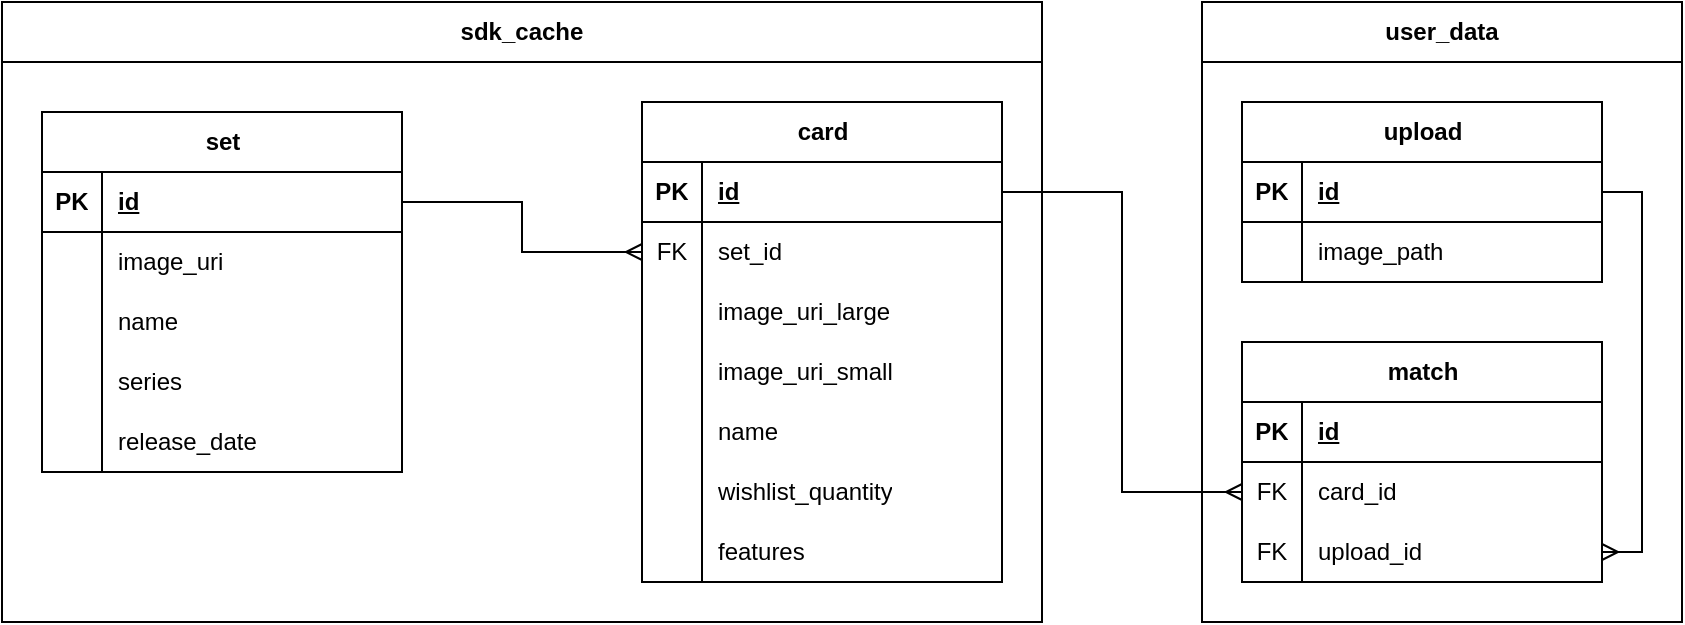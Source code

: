 <mxfile version="24.3.1" type="device">
  <diagram name="Page-1" id="eBZU8JBq4kYkRw0P2Wwx">
    <mxGraphModel dx="816" dy="944" grid="1" gridSize="10" guides="1" tooltips="1" connect="1" arrows="1" fold="1" page="1" pageScale="1" pageWidth="1000" pageHeight="1000" math="0" shadow="0">
      <root>
        <mxCell id="0" />
        <mxCell id="1" parent="0" />
        <mxCell id="MwT5oVEvZElmNRDpwNW1-164" value="" style="rounded=0;whiteSpace=wrap;html=1;fillColor=none;" vertex="1" parent="1">
          <mxGeometry x="640" y="190" width="240" height="280" as="geometry" />
        </mxCell>
        <mxCell id="MwT5oVEvZElmNRDpwNW1-79" value="" style="rounded=0;whiteSpace=wrap;html=1;fillColor=none;" vertex="1" parent="1">
          <mxGeometry x="40" y="190" width="520" height="280" as="geometry" />
        </mxCell>
        <mxCell id="MwT5oVEvZElmNRDpwNW1-6" value="card" style="shape=table;startSize=30;container=1;collapsible=1;childLayout=tableLayout;fixedRows=1;rowLines=0;fontStyle=1;align=center;resizeLast=1;html=1;" vertex="1" parent="1">
          <mxGeometry x="360" y="210" width="180" height="240" as="geometry">
            <mxRectangle x="40" y="200" width="60" height="30" as="alternateBounds" />
          </mxGeometry>
        </mxCell>
        <mxCell id="MwT5oVEvZElmNRDpwNW1-7" value="" style="shape=tableRow;horizontal=0;startSize=0;swimlaneHead=0;swimlaneBody=0;fillColor=none;collapsible=0;dropTarget=0;points=[[0,0.5],[1,0.5]];portConstraint=eastwest;top=0;left=0;right=0;bottom=1;" vertex="1" parent="MwT5oVEvZElmNRDpwNW1-6">
          <mxGeometry y="30" width="180" height="30" as="geometry" />
        </mxCell>
        <mxCell id="MwT5oVEvZElmNRDpwNW1-8" value="PK" style="shape=partialRectangle;connectable=0;fillColor=none;top=0;left=0;bottom=0;right=0;fontStyle=1;overflow=hidden;whiteSpace=wrap;html=1;" vertex="1" parent="MwT5oVEvZElmNRDpwNW1-7">
          <mxGeometry width="30" height="30" as="geometry">
            <mxRectangle width="30" height="30" as="alternateBounds" />
          </mxGeometry>
        </mxCell>
        <mxCell id="MwT5oVEvZElmNRDpwNW1-9" value="id" style="shape=partialRectangle;connectable=0;fillColor=none;top=0;left=0;bottom=0;right=0;align=left;spacingLeft=6;fontStyle=5;overflow=hidden;whiteSpace=wrap;html=1;" vertex="1" parent="MwT5oVEvZElmNRDpwNW1-7">
          <mxGeometry x="30" width="150" height="30" as="geometry">
            <mxRectangle width="150" height="30" as="alternateBounds" />
          </mxGeometry>
        </mxCell>
        <mxCell id="MwT5oVEvZElmNRDpwNW1-39" value="" style="shape=tableRow;horizontal=0;startSize=0;swimlaneHead=0;swimlaneBody=0;fillColor=none;collapsible=0;dropTarget=0;points=[[0,0.5],[1,0.5]];portConstraint=eastwest;top=0;left=0;right=0;bottom=0;" vertex="1" parent="MwT5oVEvZElmNRDpwNW1-6">
          <mxGeometry y="60" width="180" height="30" as="geometry" />
        </mxCell>
        <mxCell id="MwT5oVEvZElmNRDpwNW1-40" value="&lt;div&gt;FK&lt;/div&gt;" style="shape=partialRectangle;connectable=0;fillColor=none;top=0;left=0;bottom=0;right=0;editable=1;overflow=hidden;whiteSpace=wrap;html=1;" vertex="1" parent="MwT5oVEvZElmNRDpwNW1-39">
          <mxGeometry width="30" height="30" as="geometry">
            <mxRectangle width="30" height="30" as="alternateBounds" />
          </mxGeometry>
        </mxCell>
        <mxCell id="MwT5oVEvZElmNRDpwNW1-41" value="set_id" style="shape=partialRectangle;connectable=0;fillColor=none;top=0;left=0;bottom=0;right=0;align=left;spacingLeft=6;overflow=hidden;whiteSpace=wrap;html=1;" vertex="1" parent="MwT5oVEvZElmNRDpwNW1-39">
          <mxGeometry x="30" width="150" height="30" as="geometry">
            <mxRectangle width="150" height="30" as="alternateBounds" />
          </mxGeometry>
        </mxCell>
        <mxCell id="MwT5oVEvZElmNRDpwNW1-10" value="" style="shape=tableRow;horizontal=0;startSize=0;swimlaneHead=0;swimlaneBody=0;fillColor=none;collapsible=0;dropTarget=0;points=[[0,0.5],[1,0.5]];portConstraint=eastwest;top=0;left=0;right=0;bottom=0;" vertex="1" parent="MwT5oVEvZElmNRDpwNW1-6">
          <mxGeometry y="90" width="180" height="30" as="geometry" />
        </mxCell>
        <mxCell id="MwT5oVEvZElmNRDpwNW1-11" value="" style="shape=partialRectangle;connectable=0;fillColor=none;top=0;left=0;bottom=0;right=0;editable=1;overflow=hidden;whiteSpace=wrap;html=1;" vertex="1" parent="MwT5oVEvZElmNRDpwNW1-10">
          <mxGeometry width="30" height="30" as="geometry">
            <mxRectangle width="30" height="30" as="alternateBounds" />
          </mxGeometry>
        </mxCell>
        <mxCell id="MwT5oVEvZElmNRDpwNW1-12" value="image_uri_large" style="shape=partialRectangle;connectable=0;fillColor=none;top=0;left=0;bottom=0;right=0;align=left;spacingLeft=6;overflow=hidden;whiteSpace=wrap;html=1;" vertex="1" parent="MwT5oVEvZElmNRDpwNW1-10">
          <mxGeometry x="30" width="150" height="30" as="geometry">
            <mxRectangle width="150" height="30" as="alternateBounds" />
          </mxGeometry>
        </mxCell>
        <mxCell id="MwT5oVEvZElmNRDpwNW1-13" value="" style="shape=tableRow;horizontal=0;startSize=0;swimlaneHead=0;swimlaneBody=0;fillColor=none;collapsible=0;dropTarget=0;points=[[0,0.5],[1,0.5]];portConstraint=eastwest;top=0;left=0;right=0;bottom=0;" vertex="1" parent="MwT5oVEvZElmNRDpwNW1-6">
          <mxGeometry y="120" width="180" height="30" as="geometry" />
        </mxCell>
        <mxCell id="MwT5oVEvZElmNRDpwNW1-14" value="" style="shape=partialRectangle;connectable=0;fillColor=none;top=0;left=0;bottom=0;right=0;editable=1;overflow=hidden;whiteSpace=wrap;html=1;" vertex="1" parent="MwT5oVEvZElmNRDpwNW1-13">
          <mxGeometry width="30" height="30" as="geometry">
            <mxRectangle width="30" height="30" as="alternateBounds" />
          </mxGeometry>
        </mxCell>
        <mxCell id="MwT5oVEvZElmNRDpwNW1-15" value="&lt;div&gt;image_uri_small&lt;/div&gt;" style="shape=partialRectangle;connectable=0;fillColor=none;top=0;left=0;bottom=0;right=0;align=left;spacingLeft=6;overflow=hidden;whiteSpace=wrap;html=1;" vertex="1" parent="MwT5oVEvZElmNRDpwNW1-13">
          <mxGeometry x="30" width="150" height="30" as="geometry">
            <mxRectangle width="150" height="30" as="alternateBounds" />
          </mxGeometry>
        </mxCell>
        <mxCell id="MwT5oVEvZElmNRDpwNW1-16" value="" style="shape=tableRow;horizontal=0;startSize=0;swimlaneHead=0;swimlaneBody=0;fillColor=none;collapsible=0;dropTarget=0;points=[[0,0.5],[1,0.5]];portConstraint=eastwest;top=0;left=0;right=0;bottom=0;" vertex="1" parent="MwT5oVEvZElmNRDpwNW1-6">
          <mxGeometry y="150" width="180" height="30" as="geometry" />
        </mxCell>
        <mxCell id="MwT5oVEvZElmNRDpwNW1-17" value="" style="shape=partialRectangle;connectable=0;fillColor=none;top=0;left=0;bottom=0;right=0;editable=1;overflow=hidden;whiteSpace=wrap;html=1;" vertex="1" parent="MwT5oVEvZElmNRDpwNW1-16">
          <mxGeometry width="30" height="30" as="geometry">
            <mxRectangle width="30" height="30" as="alternateBounds" />
          </mxGeometry>
        </mxCell>
        <mxCell id="MwT5oVEvZElmNRDpwNW1-18" value="&lt;div&gt;name&lt;/div&gt;" style="shape=partialRectangle;connectable=0;fillColor=none;top=0;left=0;bottom=0;right=0;align=left;spacingLeft=6;overflow=hidden;whiteSpace=wrap;html=1;" vertex="1" parent="MwT5oVEvZElmNRDpwNW1-16">
          <mxGeometry x="30" width="150" height="30" as="geometry">
            <mxRectangle width="150" height="30" as="alternateBounds" />
          </mxGeometry>
        </mxCell>
        <mxCell id="MwT5oVEvZElmNRDpwNW1-161" value="" style="shape=tableRow;horizontal=0;startSize=0;swimlaneHead=0;swimlaneBody=0;fillColor=none;collapsible=0;dropTarget=0;points=[[0,0.5],[1,0.5]];portConstraint=eastwest;top=0;left=0;right=0;bottom=0;" vertex="1" parent="MwT5oVEvZElmNRDpwNW1-6">
          <mxGeometry y="180" width="180" height="30" as="geometry" />
        </mxCell>
        <mxCell id="MwT5oVEvZElmNRDpwNW1-162" value="" style="shape=partialRectangle;connectable=0;fillColor=none;top=0;left=0;bottom=0;right=0;editable=1;overflow=hidden;whiteSpace=wrap;html=1;" vertex="1" parent="MwT5oVEvZElmNRDpwNW1-161">
          <mxGeometry width="30" height="30" as="geometry">
            <mxRectangle width="30" height="30" as="alternateBounds" />
          </mxGeometry>
        </mxCell>
        <mxCell id="MwT5oVEvZElmNRDpwNW1-163" value="&lt;div&gt;wishlist_quantity&lt;/div&gt;" style="shape=partialRectangle;connectable=0;fillColor=none;top=0;left=0;bottom=0;right=0;align=left;spacingLeft=6;overflow=hidden;whiteSpace=wrap;html=1;" vertex="1" parent="MwT5oVEvZElmNRDpwNW1-161">
          <mxGeometry x="30" width="150" height="30" as="geometry">
            <mxRectangle width="150" height="30" as="alternateBounds" />
          </mxGeometry>
        </mxCell>
        <mxCell id="MwT5oVEvZElmNRDpwNW1-190" value="" style="shape=tableRow;horizontal=0;startSize=0;swimlaneHead=0;swimlaneBody=0;fillColor=none;collapsible=0;dropTarget=0;points=[[0,0.5],[1,0.5]];portConstraint=eastwest;top=0;left=0;right=0;bottom=0;" vertex="1" parent="MwT5oVEvZElmNRDpwNW1-6">
          <mxGeometry y="210" width="180" height="30" as="geometry" />
        </mxCell>
        <mxCell id="MwT5oVEvZElmNRDpwNW1-191" value="" style="shape=partialRectangle;connectable=0;fillColor=none;top=0;left=0;bottom=0;right=0;editable=1;overflow=hidden;whiteSpace=wrap;html=1;" vertex="1" parent="MwT5oVEvZElmNRDpwNW1-190">
          <mxGeometry width="30" height="30" as="geometry">
            <mxRectangle width="30" height="30" as="alternateBounds" />
          </mxGeometry>
        </mxCell>
        <mxCell id="MwT5oVEvZElmNRDpwNW1-192" value="&lt;div&gt;features&lt;/div&gt;" style="shape=partialRectangle;connectable=0;fillColor=none;top=0;left=0;bottom=0;right=0;align=left;spacingLeft=6;overflow=hidden;whiteSpace=wrap;html=1;" vertex="1" parent="MwT5oVEvZElmNRDpwNW1-190">
          <mxGeometry x="30" width="150" height="30" as="geometry">
            <mxRectangle width="150" height="30" as="alternateBounds" />
          </mxGeometry>
        </mxCell>
        <mxCell id="MwT5oVEvZElmNRDpwNW1-61" value="set" style="shape=table;startSize=30;container=1;collapsible=1;childLayout=tableLayout;fixedRows=1;rowLines=0;fontStyle=1;align=center;resizeLast=1;html=1;" vertex="1" parent="1">
          <mxGeometry x="60" y="215" width="180" height="180" as="geometry" />
        </mxCell>
        <mxCell id="MwT5oVEvZElmNRDpwNW1-62" value="" style="shape=tableRow;horizontal=0;startSize=0;swimlaneHead=0;swimlaneBody=0;fillColor=none;collapsible=0;dropTarget=0;points=[[0,0.5],[1,0.5]];portConstraint=eastwest;top=0;left=0;right=0;bottom=1;" vertex="1" parent="MwT5oVEvZElmNRDpwNW1-61">
          <mxGeometry y="30" width="180" height="30" as="geometry" />
        </mxCell>
        <mxCell id="MwT5oVEvZElmNRDpwNW1-63" value="PK" style="shape=partialRectangle;connectable=0;fillColor=none;top=0;left=0;bottom=0;right=0;fontStyle=1;overflow=hidden;whiteSpace=wrap;html=1;" vertex="1" parent="MwT5oVEvZElmNRDpwNW1-62">
          <mxGeometry width="30" height="30" as="geometry">
            <mxRectangle width="30" height="30" as="alternateBounds" />
          </mxGeometry>
        </mxCell>
        <mxCell id="MwT5oVEvZElmNRDpwNW1-64" value="id" style="shape=partialRectangle;connectable=0;fillColor=none;top=0;left=0;bottom=0;right=0;align=left;spacingLeft=6;fontStyle=5;overflow=hidden;whiteSpace=wrap;html=1;" vertex="1" parent="MwT5oVEvZElmNRDpwNW1-62">
          <mxGeometry x="30" width="150" height="30" as="geometry">
            <mxRectangle width="150" height="30" as="alternateBounds" />
          </mxGeometry>
        </mxCell>
        <mxCell id="MwT5oVEvZElmNRDpwNW1-65" value="" style="shape=tableRow;horizontal=0;startSize=0;swimlaneHead=0;swimlaneBody=0;fillColor=none;collapsible=0;dropTarget=0;points=[[0,0.5],[1,0.5]];portConstraint=eastwest;top=0;left=0;right=0;bottom=0;" vertex="1" parent="MwT5oVEvZElmNRDpwNW1-61">
          <mxGeometry y="60" width="180" height="30" as="geometry" />
        </mxCell>
        <mxCell id="MwT5oVEvZElmNRDpwNW1-66" value="" style="shape=partialRectangle;connectable=0;fillColor=none;top=0;left=0;bottom=0;right=0;editable=1;overflow=hidden;whiteSpace=wrap;html=1;" vertex="1" parent="MwT5oVEvZElmNRDpwNW1-65">
          <mxGeometry width="30" height="30" as="geometry">
            <mxRectangle width="30" height="30" as="alternateBounds" />
          </mxGeometry>
        </mxCell>
        <mxCell id="MwT5oVEvZElmNRDpwNW1-67" value="&lt;div&gt;image_uri&lt;/div&gt;" style="shape=partialRectangle;connectable=0;fillColor=none;top=0;left=0;bottom=0;right=0;align=left;spacingLeft=6;overflow=hidden;whiteSpace=wrap;html=1;" vertex="1" parent="MwT5oVEvZElmNRDpwNW1-65">
          <mxGeometry x="30" width="150" height="30" as="geometry">
            <mxRectangle width="150" height="30" as="alternateBounds" />
          </mxGeometry>
        </mxCell>
        <mxCell id="MwT5oVEvZElmNRDpwNW1-68" value="" style="shape=tableRow;horizontal=0;startSize=0;swimlaneHead=0;swimlaneBody=0;fillColor=none;collapsible=0;dropTarget=0;points=[[0,0.5],[1,0.5]];portConstraint=eastwest;top=0;left=0;right=0;bottom=0;" vertex="1" parent="MwT5oVEvZElmNRDpwNW1-61">
          <mxGeometry y="90" width="180" height="30" as="geometry" />
        </mxCell>
        <mxCell id="MwT5oVEvZElmNRDpwNW1-69" value="" style="shape=partialRectangle;connectable=0;fillColor=none;top=0;left=0;bottom=0;right=0;editable=1;overflow=hidden;whiteSpace=wrap;html=1;" vertex="1" parent="MwT5oVEvZElmNRDpwNW1-68">
          <mxGeometry width="30" height="30" as="geometry">
            <mxRectangle width="30" height="30" as="alternateBounds" />
          </mxGeometry>
        </mxCell>
        <mxCell id="MwT5oVEvZElmNRDpwNW1-70" value="name" style="shape=partialRectangle;connectable=0;fillColor=none;top=0;left=0;bottom=0;right=0;align=left;spacingLeft=6;overflow=hidden;whiteSpace=wrap;html=1;" vertex="1" parent="MwT5oVEvZElmNRDpwNW1-68">
          <mxGeometry x="30" width="150" height="30" as="geometry">
            <mxRectangle width="150" height="30" as="alternateBounds" />
          </mxGeometry>
        </mxCell>
        <mxCell id="MwT5oVEvZElmNRDpwNW1-71" value="" style="shape=tableRow;horizontal=0;startSize=0;swimlaneHead=0;swimlaneBody=0;fillColor=none;collapsible=0;dropTarget=0;points=[[0,0.5],[1,0.5]];portConstraint=eastwest;top=0;left=0;right=0;bottom=0;" vertex="1" parent="MwT5oVEvZElmNRDpwNW1-61">
          <mxGeometry y="120" width="180" height="30" as="geometry" />
        </mxCell>
        <mxCell id="MwT5oVEvZElmNRDpwNW1-72" value="" style="shape=partialRectangle;connectable=0;fillColor=none;top=0;left=0;bottom=0;right=0;editable=1;overflow=hidden;whiteSpace=wrap;html=1;" vertex="1" parent="MwT5oVEvZElmNRDpwNW1-71">
          <mxGeometry width="30" height="30" as="geometry">
            <mxRectangle width="30" height="30" as="alternateBounds" />
          </mxGeometry>
        </mxCell>
        <mxCell id="MwT5oVEvZElmNRDpwNW1-73" value="series" style="shape=partialRectangle;connectable=0;fillColor=none;top=0;left=0;bottom=0;right=0;align=left;spacingLeft=6;overflow=hidden;whiteSpace=wrap;html=1;" vertex="1" parent="MwT5oVEvZElmNRDpwNW1-71">
          <mxGeometry x="30" width="150" height="30" as="geometry">
            <mxRectangle width="150" height="30" as="alternateBounds" />
          </mxGeometry>
        </mxCell>
        <mxCell id="MwT5oVEvZElmNRDpwNW1-74" value="" style="shape=tableRow;horizontal=0;startSize=0;swimlaneHead=0;swimlaneBody=0;fillColor=none;collapsible=0;dropTarget=0;points=[[0,0.5],[1,0.5]];portConstraint=eastwest;top=0;left=0;right=0;bottom=0;" vertex="1" parent="MwT5oVEvZElmNRDpwNW1-61">
          <mxGeometry y="150" width="180" height="30" as="geometry" />
        </mxCell>
        <mxCell id="MwT5oVEvZElmNRDpwNW1-75" value="" style="shape=partialRectangle;connectable=0;fillColor=none;top=0;left=0;bottom=0;right=0;editable=1;overflow=hidden;whiteSpace=wrap;html=1;" vertex="1" parent="MwT5oVEvZElmNRDpwNW1-74">
          <mxGeometry width="30" height="30" as="geometry">
            <mxRectangle width="30" height="30" as="alternateBounds" />
          </mxGeometry>
        </mxCell>
        <mxCell id="MwT5oVEvZElmNRDpwNW1-76" value="release_date" style="shape=partialRectangle;connectable=0;fillColor=none;top=0;left=0;bottom=0;right=0;align=left;spacingLeft=6;overflow=hidden;whiteSpace=wrap;html=1;" vertex="1" parent="MwT5oVEvZElmNRDpwNW1-74">
          <mxGeometry x="30" width="150" height="30" as="geometry">
            <mxRectangle width="150" height="30" as="alternateBounds" />
          </mxGeometry>
        </mxCell>
        <mxCell id="MwT5oVEvZElmNRDpwNW1-77" style="edgeStyle=orthogonalEdgeStyle;rounded=0;orthogonalLoop=1;jettySize=auto;html=1;entryX=0;entryY=0.5;entryDx=0;entryDy=0;endArrow=ERmany;endFill=0;" edge="1" parent="1" source="MwT5oVEvZElmNRDpwNW1-62" target="MwT5oVEvZElmNRDpwNW1-39">
          <mxGeometry relative="1" as="geometry" />
        </mxCell>
        <mxCell id="MwT5oVEvZElmNRDpwNW1-78" value="&lt;b&gt;sdk_cache&lt;/b&gt;" style="rounded=0;whiteSpace=wrap;html=1;" vertex="1" parent="1">
          <mxGeometry x="40" y="160" width="520" height="30" as="geometry" />
        </mxCell>
        <mxCell id="MwT5oVEvZElmNRDpwNW1-117" value="match" style="shape=table;startSize=30;container=1;collapsible=1;childLayout=tableLayout;fixedRows=1;rowLines=0;fontStyle=1;align=center;resizeLast=1;html=1;" vertex="1" parent="1">
          <mxGeometry x="660" y="330" width="180" height="120" as="geometry">
            <mxRectangle x="40" y="200" width="60" height="30" as="alternateBounds" />
          </mxGeometry>
        </mxCell>
        <mxCell id="MwT5oVEvZElmNRDpwNW1-118" value="" style="shape=tableRow;horizontal=0;startSize=0;swimlaneHead=0;swimlaneBody=0;fillColor=none;collapsible=0;dropTarget=0;points=[[0,0.5],[1,0.5]];portConstraint=eastwest;top=0;left=0;right=0;bottom=1;" vertex="1" parent="MwT5oVEvZElmNRDpwNW1-117">
          <mxGeometry y="30" width="180" height="30" as="geometry" />
        </mxCell>
        <mxCell id="MwT5oVEvZElmNRDpwNW1-119" value="PK" style="shape=partialRectangle;connectable=0;fillColor=none;top=0;left=0;bottom=0;right=0;fontStyle=1;overflow=hidden;whiteSpace=wrap;html=1;" vertex="1" parent="MwT5oVEvZElmNRDpwNW1-118">
          <mxGeometry width="30" height="30" as="geometry">
            <mxRectangle width="30" height="30" as="alternateBounds" />
          </mxGeometry>
        </mxCell>
        <mxCell id="MwT5oVEvZElmNRDpwNW1-120" value="id" style="shape=partialRectangle;connectable=0;fillColor=none;top=0;left=0;bottom=0;right=0;align=left;spacingLeft=6;fontStyle=5;overflow=hidden;whiteSpace=wrap;html=1;" vertex="1" parent="MwT5oVEvZElmNRDpwNW1-118">
          <mxGeometry x="30" width="150" height="30" as="geometry">
            <mxRectangle width="150" height="30" as="alternateBounds" />
          </mxGeometry>
        </mxCell>
        <mxCell id="MwT5oVEvZElmNRDpwNW1-121" value="" style="shape=tableRow;horizontal=0;startSize=0;swimlaneHead=0;swimlaneBody=0;fillColor=none;collapsible=0;dropTarget=0;points=[[0,0.5],[1,0.5]];portConstraint=eastwest;top=0;left=0;right=0;bottom=0;" vertex="1" parent="MwT5oVEvZElmNRDpwNW1-117">
          <mxGeometry y="60" width="180" height="30" as="geometry" />
        </mxCell>
        <mxCell id="MwT5oVEvZElmNRDpwNW1-122" value="&lt;div&gt;FK&lt;/div&gt;" style="shape=partialRectangle;connectable=0;fillColor=none;top=0;left=0;bottom=0;right=0;editable=1;overflow=hidden;whiteSpace=wrap;html=1;" vertex="1" parent="MwT5oVEvZElmNRDpwNW1-121">
          <mxGeometry width="30" height="30" as="geometry">
            <mxRectangle width="30" height="30" as="alternateBounds" />
          </mxGeometry>
        </mxCell>
        <mxCell id="MwT5oVEvZElmNRDpwNW1-123" value="card_id" style="shape=partialRectangle;connectable=0;fillColor=none;top=0;left=0;bottom=0;right=0;align=left;spacingLeft=6;overflow=hidden;whiteSpace=wrap;html=1;" vertex="1" parent="MwT5oVEvZElmNRDpwNW1-121">
          <mxGeometry x="30" width="150" height="30" as="geometry">
            <mxRectangle width="150" height="30" as="alternateBounds" />
          </mxGeometry>
        </mxCell>
        <mxCell id="MwT5oVEvZElmNRDpwNW1-124" value="" style="shape=tableRow;horizontal=0;startSize=0;swimlaneHead=0;swimlaneBody=0;fillColor=none;collapsible=0;dropTarget=0;points=[[0,0.5],[1,0.5]];portConstraint=eastwest;top=0;left=0;right=0;bottom=0;" vertex="1" parent="MwT5oVEvZElmNRDpwNW1-117">
          <mxGeometry y="90" width="180" height="30" as="geometry" />
        </mxCell>
        <mxCell id="MwT5oVEvZElmNRDpwNW1-125" value="FK" style="shape=partialRectangle;connectable=0;fillColor=none;top=0;left=0;bottom=0;right=0;editable=1;overflow=hidden;whiteSpace=wrap;html=1;" vertex="1" parent="MwT5oVEvZElmNRDpwNW1-124">
          <mxGeometry width="30" height="30" as="geometry">
            <mxRectangle width="30" height="30" as="alternateBounds" />
          </mxGeometry>
        </mxCell>
        <mxCell id="MwT5oVEvZElmNRDpwNW1-126" value="upload_id" style="shape=partialRectangle;connectable=0;fillColor=none;top=0;left=0;bottom=0;right=0;align=left;spacingLeft=6;overflow=hidden;whiteSpace=wrap;html=1;" vertex="1" parent="MwT5oVEvZElmNRDpwNW1-124">
          <mxGeometry x="30" width="150" height="30" as="geometry">
            <mxRectangle width="150" height="30" as="alternateBounds" />
          </mxGeometry>
        </mxCell>
        <mxCell id="MwT5oVEvZElmNRDpwNW1-133" value="upload" style="shape=table;startSize=30;container=1;collapsible=1;childLayout=tableLayout;fixedRows=1;rowLines=0;fontStyle=1;align=center;resizeLast=1;html=1;" vertex="1" parent="1">
          <mxGeometry x="660" y="210" width="180" height="90" as="geometry" />
        </mxCell>
        <mxCell id="MwT5oVEvZElmNRDpwNW1-134" value="" style="shape=tableRow;horizontal=0;startSize=0;swimlaneHead=0;swimlaneBody=0;fillColor=none;collapsible=0;dropTarget=0;points=[[0,0.5],[1,0.5]];portConstraint=eastwest;top=0;left=0;right=0;bottom=1;" vertex="1" parent="MwT5oVEvZElmNRDpwNW1-133">
          <mxGeometry y="30" width="180" height="30" as="geometry" />
        </mxCell>
        <mxCell id="MwT5oVEvZElmNRDpwNW1-135" value="PK" style="shape=partialRectangle;connectable=0;fillColor=none;top=0;left=0;bottom=0;right=0;fontStyle=1;overflow=hidden;whiteSpace=wrap;html=1;" vertex="1" parent="MwT5oVEvZElmNRDpwNW1-134">
          <mxGeometry width="30" height="30" as="geometry">
            <mxRectangle width="30" height="30" as="alternateBounds" />
          </mxGeometry>
        </mxCell>
        <mxCell id="MwT5oVEvZElmNRDpwNW1-136" value="id" style="shape=partialRectangle;connectable=0;fillColor=none;top=0;left=0;bottom=0;right=0;align=left;spacingLeft=6;fontStyle=5;overflow=hidden;whiteSpace=wrap;html=1;" vertex="1" parent="MwT5oVEvZElmNRDpwNW1-134">
          <mxGeometry x="30" width="150" height="30" as="geometry">
            <mxRectangle width="150" height="30" as="alternateBounds" />
          </mxGeometry>
        </mxCell>
        <mxCell id="MwT5oVEvZElmNRDpwNW1-137" value="" style="shape=tableRow;horizontal=0;startSize=0;swimlaneHead=0;swimlaneBody=0;fillColor=none;collapsible=0;dropTarget=0;points=[[0,0.5],[1,0.5]];portConstraint=eastwest;top=0;left=0;right=0;bottom=0;" vertex="1" parent="MwT5oVEvZElmNRDpwNW1-133">
          <mxGeometry y="60" width="180" height="30" as="geometry" />
        </mxCell>
        <mxCell id="MwT5oVEvZElmNRDpwNW1-138" value="" style="shape=partialRectangle;connectable=0;fillColor=none;top=0;left=0;bottom=0;right=0;editable=1;overflow=hidden;whiteSpace=wrap;html=1;" vertex="1" parent="MwT5oVEvZElmNRDpwNW1-137">
          <mxGeometry width="30" height="30" as="geometry">
            <mxRectangle width="30" height="30" as="alternateBounds" />
          </mxGeometry>
        </mxCell>
        <mxCell id="MwT5oVEvZElmNRDpwNW1-139" value="image_path" style="shape=partialRectangle;connectable=0;fillColor=none;top=0;left=0;bottom=0;right=0;align=left;spacingLeft=6;overflow=hidden;whiteSpace=wrap;html=1;" vertex="1" parent="MwT5oVEvZElmNRDpwNW1-137">
          <mxGeometry x="30" width="150" height="30" as="geometry">
            <mxRectangle width="150" height="30" as="alternateBounds" />
          </mxGeometry>
        </mxCell>
        <mxCell id="MwT5oVEvZElmNRDpwNW1-150" value="&lt;b&gt;user_data&lt;/b&gt;" style="rounded=0;whiteSpace=wrap;html=1;" vertex="1" parent="1">
          <mxGeometry x="640" y="160" width="240" height="30" as="geometry" />
        </mxCell>
        <mxCell id="MwT5oVEvZElmNRDpwNW1-166" style="edgeStyle=orthogonalEdgeStyle;rounded=0;orthogonalLoop=1;jettySize=auto;html=1;endArrow=ERmany;endFill=0;" edge="1" parent="1" source="MwT5oVEvZElmNRDpwNW1-7" target="MwT5oVEvZElmNRDpwNW1-121">
          <mxGeometry relative="1" as="geometry" />
        </mxCell>
        <mxCell id="MwT5oVEvZElmNRDpwNW1-168" style="edgeStyle=orthogonalEdgeStyle;rounded=0;orthogonalLoop=1;jettySize=auto;html=1;entryX=1;entryY=0.5;entryDx=0;entryDy=0;endArrow=ERmany;endFill=0;" edge="1" parent="1" source="MwT5oVEvZElmNRDpwNW1-134" target="MwT5oVEvZElmNRDpwNW1-124">
          <mxGeometry relative="1" as="geometry">
            <Array as="points">
              <mxPoint x="860" y="255" />
              <mxPoint x="860" y="435" />
            </Array>
          </mxGeometry>
        </mxCell>
      </root>
    </mxGraphModel>
  </diagram>
</mxfile>
